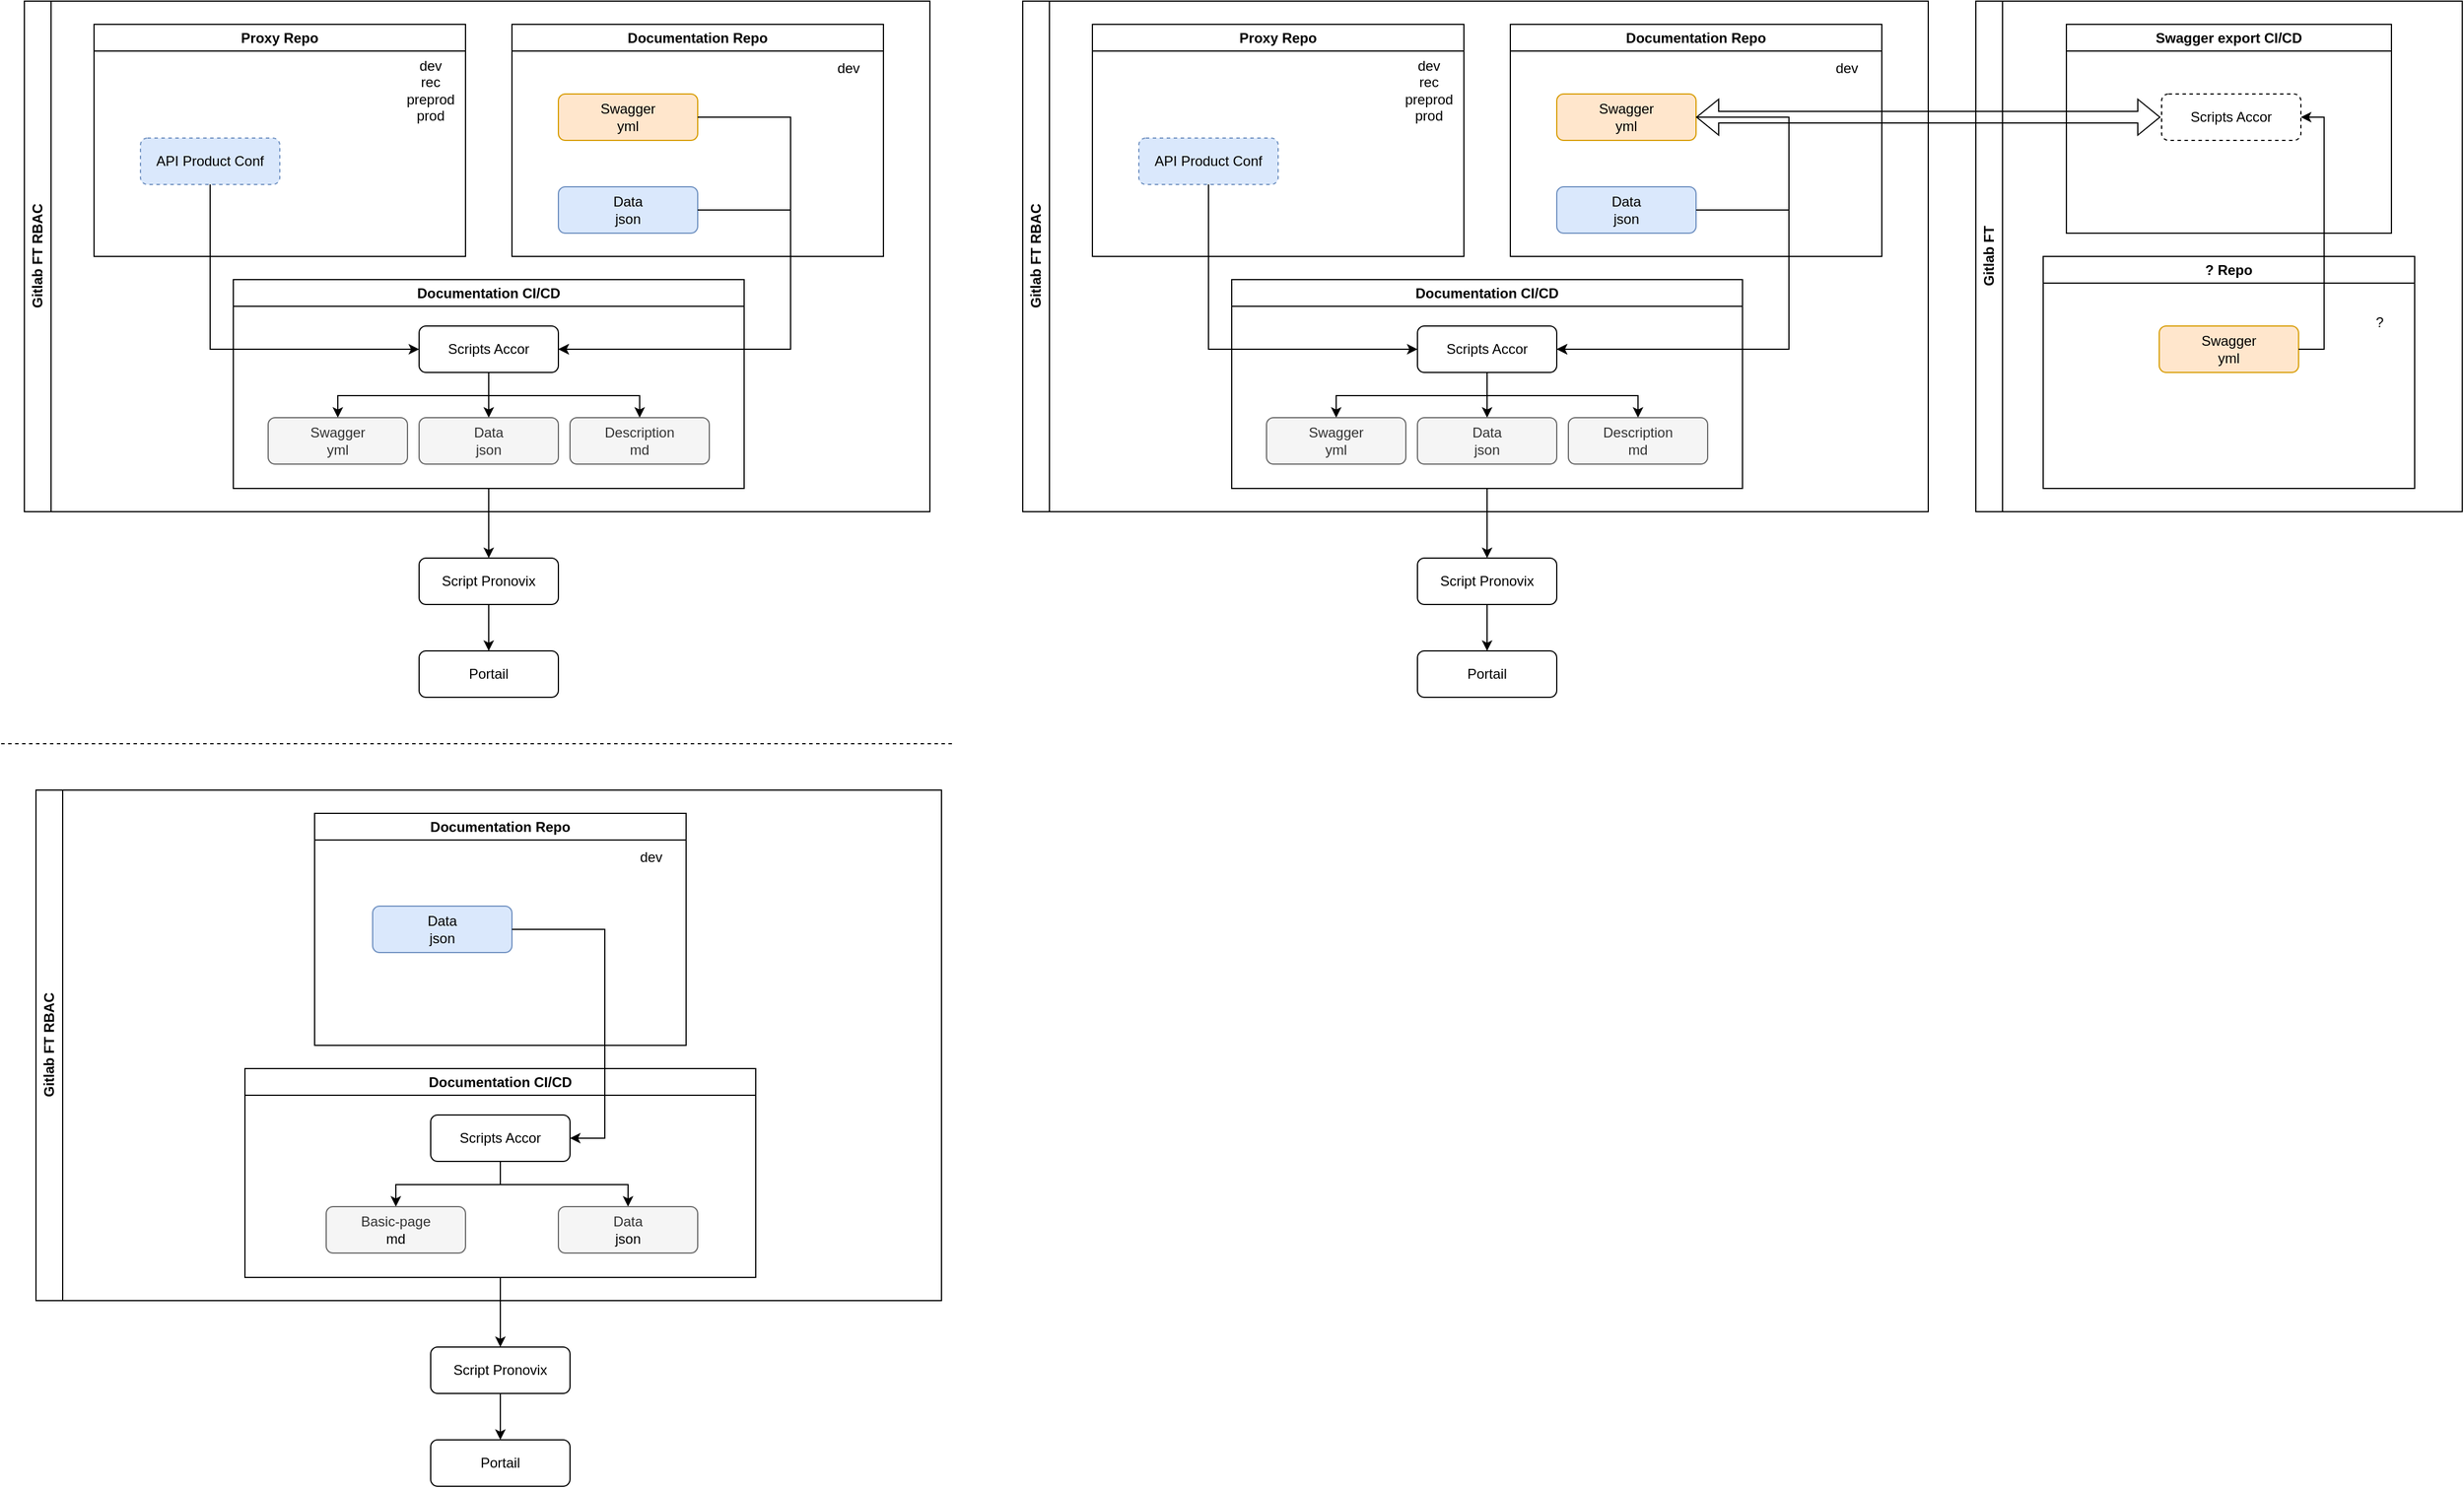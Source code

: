 <mxfile version="24.1.0" type="github" pages="2">
  <diagram name="Page-1" id="0exRevUtf9hKfMtaUozL">
    <mxGraphModel dx="1706" dy="1163" grid="1" gridSize="10" guides="1" tooltips="1" connect="1" arrows="1" fold="1" page="1" pageScale="1" pageWidth="827" pageHeight="1169" math="0" shadow="0">
      <root>
        <mxCell id="0" />
        <mxCell id="1" parent="0" />
        <mxCell id="X0Kc0TS3VBcuDOba_ehQ-1" value="Gitlab FT RBAC" style="swimlane;horizontal=0;whiteSpace=wrap;html=1;" parent="1" vertex="1">
          <mxGeometry x="20" y="40" width="780" height="440" as="geometry" />
        </mxCell>
        <mxCell id="X0Kc0TS3VBcuDOba_ehQ-5" value="Proxy Repo" style="swimlane;whiteSpace=wrap;html=1;" parent="X0Kc0TS3VBcuDOba_ehQ-1" vertex="1">
          <mxGeometry x="60" y="20" width="320" height="200" as="geometry" />
        </mxCell>
        <mxCell id="X0Kc0TS3VBcuDOba_ehQ-7" value="API Product Conf" style="rounded=1;whiteSpace=wrap;html=1;fillColor=#dae8fc;strokeColor=#6c8ebf;dashed=1;" parent="X0Kc0TS3VBcuDOba_ehQ-5" vertex="1">
          <mxGeometry x="40" y="98" width="120" height="40" as="geometry" />
        </mxCell>
        <mxCell id="X0Kc0TS3VBcuDOba_ehQ-25" value="dev&lt;br&gt;rec&lt;br&gt;preprod&lt;br&gt;prod" style="text;html=1;strokeColor=none;fillColor=none;align=center;verticalAlign=middle;whiteSpace=wrap;rounded=0;" parent="X0Kc0TS3VBcuDOba_ehQ-5" vertex="1">
          <mxGeometry x="260" y="23" width="60" height="68" as="geometry" />
        </mxCell>
        <mxCell id="X0Kc0TS3VBcuDOba_ehQ-6" value="Documentation Repo" style="swimlane;whiteSpace=wrap;html=1;" parent="X0Kc0TS3VBcuDOba_ehQ-1" vertex="1">
          <mxGeometry x="420" y="20" width="320" height="200" as="geometry" />
        </mxCell>
        <mxCell id="X0Kc0TS3VBcuDOba_ehQ-8" value="Swagger&lt;br&gt;yml" style="rounded=1;whiteSpace=wrap;html=1;fillColor=#ffe6cc;strokeColor=#d79b00;" parent="X0Kc0TS3VBcuDOba_ehQ-6" vertex="1">
          <mxGeometry x="40" y="60" width="120" height="40" as="geometry" />
        </mxCell>
        <mxCell id="X0Kc0TS3VBcuDOba_ehQ-9" value="Data&lt;br&gt;json" style="rounded=1;whiteSpace=wrap;html=1;fillColor=#dae8fc;strokeColor=#6c8ebf;" parent="X0Kc0TS3VBcuDOba_ehQ-6" vertex="1">
          <mxGeometry x="40" y="140" width="120" height="40" as="geometry" />
        </mxCell>
        <mxCell id="X0Kc0TS3VBcuDOba_ehQ-24" value="dev" style="text;html=1;strokeColor=none;fillColor=none;align=center;verticalAlign=middle;whiteSpace=wrap;rounded=0;" parent="X0Kc0TS3VBcuDOba_ehQ-6" vertex="1">
          <mxGeometry x="260" y="23" width="60" height="30" as="geometry" />
        </mxCell>
        <mxCell id="X0Kc0TS3VBcuDOba_ehQ-10" value="Documentation CI/CD" style="swimlane;whiteSpace=wrap;html=1;" parent="X0Kc0TS3VBcuDOba_ehQ-1" vertex="1">
          <mxGeometry x="180" y="240" width="440" height="180" as="geometry" />
        </mxCell>
        <mxCell id="X0Kc0TS3VBcuDOba_ehQ-20" style="edgeStyle=orthogonalEdgeStyle;rounded=0;orthogonalLoop=1;jettySize=auto;html=1;" parent="X0Kc0TS3VBcuDOba_ehQ-10" source="X0Kc0TS3VBcuDOba_ehQ-11" target="X0Kc0TS3VBcuDOba_ehQ-18" edge="1">
          <mxGeometry relative="1" as="geometry">
            <Array as="points">
              <mxPoint x="220" y="100" />
              <mxPoint x="90" y="100" />
            </Array>
          </mxGeometry>
        </mxCell>
        <mxCell id="X0Kc0TS3VBcuDOba_ehQ-21" style="edgeStyle=orthogonalEdgeStyle;rounded=0;orthogonalLoop=1;jettySize=auto;html=1;" parent="X0Kc0TS3VBcuDOba_ehQ-10" source="X0Kc0TS3VBcuDOba_ehQ-11" target="X0Kc0TS3VBcuDOba_ehQ-17" edge="1">
          <mxGeometry relative="1" as="geometry">
            <Array as="points">
              <mxPoint x="220" y="100" />
              <mxPoint x="350" y="100" />
            </Array>
          </mxGeometry>
        </mxCell>
        <mxCell id="X0Kc0TS3VBcuDOba_ehQ-22" style="edgeStyle=orthogonalEdgeStyle;rounded=0;orthogonalLoop=1;jettySize=auto;html=1;" parent="X0Kc0TS3VBcuDOba_ehQ-10" source="X0Kc0TS3VBcuDOba_ehQ-11" target="X0Kc0TS3VBcuDOba_ehQ-16" edge="1">
          <mxGeometry relative="1" as="geometry" />
        </mxCell>
        <mxCell id="X0Kc0TS3VBcuDOba_ehQ-11" value="Scripts Accor" style="rounded=1;whiteSpace=wrap;html=1;" parent="X0Kc0TS3VBcuDOba_ehQ-10" vertex="1">
          <mxGeometry x="160" y="40" width="120" height="40" as="geometry" />
        </mxCell>
        <mxCell id="X0Kc0TS3VBcuDOba_ehQ-16" value="Data&lt;br&gt;json" style="rounded=1;whiteSpace=wrap;html=1;fillColor=#f5f5f5;strokeColor=#666666;fontColor=#333333;" parent="X0Kc0TS3VBcuDOba_ehQ-10" vertex="1">
          <mxGeometry x="160" y="119" width="120" height="40" as="geometry" />
        </mxCell>
        <mxCell id="X0Kc0TS3VBcuDOba_ehQ-17" value="Description&lt;br&gt;md" style="rounded=1;whiteSpace=wrap;html=1;fillColor=#f5f5f5;strokeColor=#666666;fontColor=#333333;" parent="X0Kc0TS3VBcuDOba_ehQ-10" vertex="1">
          <mxGeometry x="290" y="119" width="120" height="40" as="geometry" />
        </mxCell>
        <mxCell id="X0Kc0TS3VBcuDOba_ehQ-18" value="Swagger&lt;br&gt;yml" style="rounded=1;whiteSpace=wrap;html=1;fillColor=#f5f5f5;strokeColor=#666666;fontColor=#333333;" parent="X0Kc0TS3VBcuDOba_ehQ-10" vertex="1">
          <mxGeometry x="30" y="119" width="120" height="40" as="geometry" />
        </mxCell>
        <mxCell id="X0Kc0TS3VBcuDOba_ehQ-13" style="edgeStyle=orthogonalEdgeStyle;rounded=0;orthogonalLoop=1;jettySize=auto;html=1;exitX=0.5;exitY=1;exitDx=0;exitDy=0;" parent="X0Kc0TS3VBcuDOba_ehQ-1" source="X0Kc0TS3VBcuDOba_ehQ-7" target="X0Kc0TS3VBcuDOba_ehQ-11" edge="1">
          <mxGeometry relative="1" as="geometry">
            <Array as="points">
              <mxPoint x="160" y="300" />
            </Array>
          </mxGeometry>
        </mxCell>
        <mxCell id="X0Kc0TS3VBcuDOba_ehQ-14" style="edgeStyle=orthogonalEdgeStyle;rounded=0;orthogonalLoop=1;jettySize=auto;html=1;exitX=1;exitY=0.5;exitDx=0;exitDy=0;" parent="X0Kc0TS3VBcuDOba_ehQ-1" source="X0Kc0TS3VBcuDOba_ehQ-8" target="X0Kc0TS3VBcuDOba_ehQ-11" edge="1">
          <mxGeometry relative="1" as="geometry">
            <Array as="points">
              <mxPoint x="660" y="100" />
              <mxPoint x="660" y="300" />
            </Array>
          </mxGeometry>
        </mxCell>
        <mxCell id="X0Kc0TS3VBcuDOba_ehQ-15" style="edgeStyle=orthogonalEdgeStyle;rounded=0;orthogonalLoop=1;jettySize=auto;html=1;exitX=1;exitY=0.5;exitDx=0;exitDy=0;" parent="X0Kc0TS3VBcuDOba_ehQ-1" source="X0Kc0TS3VBcuDOba_ehQ-9" target="X0Kc0TS3VBcuDOba_ehQ-11" edge="1">
          <mxGeometry relative="1" as="geometry">
            <Array as="points">
              <mxPoint x="660" y="180" />
              <mxPoint x="660" y="300" />
            </Array>
          </mxGeometry>
        </mxCell>
        <mxCell id="JIjem3yNbmD-Jy0B2SSs-1" value="Script Pronovix" style="rounded=1;whiteSpace=wrap;html=1;" parent="1" vertex="1">
          <mxGeometry x="360" y="520" width="120" height="40" as="geometry" />
        </mxCell>
        <mxCell id="JIjem3yNbmD-Jy0B2SSs-2" value="Portail" style="rounded=1;whiteSpace=wrap;html=1;" parent="1" vertex="1">
          <mxGeometry x="360" y="600" width="120" height="40" as="geometry" />
        </mxCell>
        <mxCell id="JIjem3yNbmD-Jy0B2SSs-3" style="edgeStyle=orthogonalEdgeStyle;rounded=0;orthogonalLoop=1;jettySize=auto;html=1;" parent="1" source="JIjem3yNbmD-Jy0B2SSs-1" target="JIjem3yNbmD-Jy0B2SSs-2" edge="1">
          <mxGeometry relative="1" as="geometry" />
        </mxCell>
        <mxCell id="X0Kc0TS3VBcuDOba_ehQ-23" style="edgeStyle=orthogonalEdgeStyle;rounded=0;orthogonalLoop=1;jettySize=auto;html=1;" parent="1" source="X0Kc0TS3VBcuDOba_ehQ-10" target="JIjem3yNbmD-Jy0B2SSs-1" edge="1">
          <mxGeometry relative="1" as="geometry" />
        </mxCell>
        <mxCell id="UxoSUIpQfqOZFyxolyJK-1" value="Gitlab FT RBAC" style="swimlane;horizontal=0;whiteSpace=wrap;html=1;" parent="1" vertex="1">
          <mxGeometry x="30" y="720" width="780" height="440" as="geometry" />
        </mxCell>
        <mxCell id="UxoSUIpQfqOZFyxolyJK-5" value="Documentation Repo" style="swimlane;whiteSpace=wrap;html=1;" parent="UxoSUIpQfqOZFyxolyJK-1" vertex="1">
          <mxGeometry x="240" y="20" width="320" height="200" as="geometry" />
        </mxCell>
        <mxCell id="UxoSUIpQfqOZFyxolyJK-7" value="Data&lt;br&gt;json" style="rounded=1;whiteSpace=wrap;html=1;fillColor=#dae8fc;strokeColor=#6c8ebf;" parent="UxoSUIpQfqOZFyxolyJK-5" vertex="1">
          <mxGeometry x="50" y="80" width="120" height="40" as="geometry" />
        </mxCell>
        <mxCell id="UxoSUIpQfqOZFyxolyJK-8" value="dev" style="text;html=1;strokeColor=none;fillColor=none;align=center;verticalAlign=middle;whiteSpace=wrap;rounded=0;" parent="UxoSUIpQfqOZFyxolyJK-5" vertex="1">
          <mxGeometry x="260" y="23" width="60" height="30" as="geometry" />
        </mxCell>
        <mxCell id="UxoSUIpQfqOZFyxolyJK-9" value="Documentation CI/CD" style="swimlane;whiteSpace=wrap;html=1;" parent="UxoSUIpQfqOZFyxolyJK-1" vertex="1">
          <mxGeometry x="180" y="240" width="440" height="180" as="geometry" />
        </mxCell>
        <mxCell id="UxoSUIpQfqOZFyxolyJK-10" style="edgeStyle=orthogonalEdgeStyle;rounded=0;orthogonalLoop=1;jettySize=auto;html=1;entryX=0.5;entryY=0;entryDx=0;entryDy=0;" parent="UxoSUIpQfqOZFyxolyJK-9" source="UxoSUIpQfqOZFyxolyJK-13" target="UxoSUIpQfqOZFyxolyJK-16" edge="1">
          <mxGeometry relative="1" as="geometry">
            <Array as="points">
              <mxPoint x="220" y="100" />
              <mxPoint x="130" y="100" />
            </Array>
          </mxGeometry>
        </mxCell>
        <mxCell id="UxoSUIpQfqOZFyxolyJK-11" style="edgeStyle=orthogonalEdgeStyle;rounded=0;orthogonalLoop=1;jettySize=auto;html=1;" parent="UxoSUIpQfqOZFyxolyJK-9" source="UxoSUIpQfqOZFyxolyJK-13" target="UxoSUIpQfqOZFyxolyJK-15" edge="1">
          <mxGeometry relative="1" as="geometry">
            <Array as="points">
              <mxPoint x="220" y="100" />
              <mxPoint x="330" y="100" />
            </Array>
          </mxGeometry>
        </mxCell>
        <mxCell id="UxoSUIpQfqOZFyxolyJK-13" value="Scripts Accor" style="rounded=1;whiteSpace=wrap;html=1;" parent="UxoSUIpQfqOZFyxolyJK-9" vertex="1">
          <mxGeometry x="160" y="40" width="120" height="40" as="geometry" />
        </mxCell>
        <mxCell id="UxoSUIpQfqOZFyxolyJK-15" value="Data&lt;br style=&quot;border-color: var(--border-color); color: rgb(0, 0, 0);&quot;&gt;&lt;span style=&quot;color: rgb(0, 0, 0);&quot;&gt;json&lt;/span&gt;" style="rounded=1;whiteSpace=wrap;html=1;fillColor=#f5f5f5;strokeColor=#666666;fontColor=#333333;" parent="UxoSUIpQfqOZFyxolyJK-9" vertex="1">
          <mxGeometry x="270" y="119" width="120" height="40" as="geometry" />
        </mxCell>
        <mxCell id="UxoSUIpQfqOZFyxolyJK-16" value="Basic-page&lt;br style=&quot;border-color: var(--border-color); color: rgb(0, 0, 0);&quot;&gt;&lt;span style=&quot;color: rgb(0, 0, 0);&quot;&gt;md&lt;/span&gt;" style="rounded=1;whiteSpace=wrap;html=1;fillColor=#f5f5f5;strokeColor=#666666;fontColor=#333333;" parent="UxoSUIpQfqOZFyxolyJK-9" vertex="1">
          <mxGeometry x="70" y="119" width="120" height="40" as="geometry" />
        </mxCell>
        <mxCell id="UxoSUIpQfqOZFyxolyJK-19" style="edgeStyle=orthogonalEdgeStyle;rounded=0;orthogonalLoop=1;jettySize=auto;html=1;exitX=1;exitY=0.5;exitDx=0;exitDy=0;" parent="UxoSUIpQfqOZFyxolyJK-1" source="UxoSUIpQfqOZFyxolyJK-7" target="UxoSUIpQfqOZFyxolyJK-13" edge="1">
          <mxGeometry relative="1" as="geometry">
            <Array as="points">
              <mxPoint x="490" y="120" />
              <mxPoint x="490" y="300" />
            </Array>
          </mxGeometry>
        </mxCell>
        <mxCell id="UxoSUIpQfqOZFyxolyJK-20" value="Script Pronovix" style="rounded=1;whiteSpace=wrap;html=1;" parent="1" vertex="1">
          <mxGeometry x="370" y="1200" width="120" height="40" as="geometry" />
        </mxCell>
        <mxCell id="UxoSUIpQfqOZFyxolyJK-21" value="Portail" style="rounded=1;whiteSpace=wrap;html=1;" parent="1" vertex="1">
          <mxGeometry x="370" y="1280" width="120" height="40" as="geometry" />
        </mxCell>
        <mxCell id="UxoSUIpQfqOZFyxolyJK-22" style="edgeStyle=orthogonalEdgeStyle;rounded=0;orthogonalLoop=1;jettySize=auto;html=1;" parent="1" source="UxoSUIpQfqOZFyxolyJK-20" target="UxoSUIpQfqOZFyxolyJK-21" edge="1">
          <mxGeometry relative="1" as="geometry" />
        </mxCell>
        <mxCell id="UxoSUIpQfqOZFyxolyJK-23" style="edgeStyle=orthogonalEdgeStyle;rounded=0;orthogonalLoop=1;jettySize=auto;html=1;" parent="1" source="UxoSUIpQfqOZFyxolyJK-9" target="UxoSUIpQfqOZFyxolyJK-20" edge="1">
          <mxGeometry relative="1" as="geometry" />
        </mxCell>
        <mxCell id="UxoSUIpQfqOZFyxolyJK-24" value="" style="endArrow=none;dashed=1;html=1;rounded=0;" parent="1" edge="1">
          <mxGeometry width="50" height="50" relative="1" as="geometry">
            <mxPoint y="680" as="sourcePoint" />
            <mxPoint x="820" y="680" as="targetPoint" />
            <Array as="points" />
          </mxGeometry>
        </mxCell>
        <mxCell id="EpFYB4pO3cwo-4Nw4dSR-1" value="Gitlab FT RBAC" style="swimlane;horizontal=0;whiteSpace=wrap;html=1;" parent="1" vertex="1">
          <mxGeometry x="880" y="40" width="780" height="440" as="geometry" />
        </mxCell>
        <mxCell id="EpFYB4pO3cwo-4Nw4dSR-2" value="Proxy Repo" style="swimlane;whiteSpace=wrap;html=1;" parent="EpFYB4pO3cwo-4Nw4dSR-1" vertex="1">
          <mxGeometry x="60" y="20" width="320" height="200" as="geometry" />
        </mxCell>
        <mxCell id="EpFYB4pO3cwo-4Nw4dSR-3" value="API Product Conf" style="rounded=1;whiteSpace=wrap;html=1;fillColor=#dae8fc;strokeColor=#6c8ebf;dashed=1;" parent="EpFYB4pO3cwo-4Nw4dSR-2" vertex="1">
          <mxGeometry x="40" y="98" width="120" height="40" as="geometry" />
        </mxCell>
        <mxCell id="EpFYB4pO3cwo-4Nw4dSR-4" value="dev&lt;br&gt;rec&lt;br&gt;preprod&lt;br&gt;prod" style="text;html=1;strokeColor=none;fillColor=none;align=center;verticalAlign=middle;whiteSpace=wrap;rounded=0;" parent="EpFYB4pO3cwo-4Nw4dSR-2" vertex="1">
          <mxGeometry x="260" y="23" width="60" height="68" as="geometry" />
        </mxCell>
        <mxCell id="EpFYB4pO3cwo-4Nw4dSR-5" value="Documentation Repo" style="swimlane;whiteSpace=wrap;html=1;" parent="EpFYB4pO3cwo-4Nw4dSR-1" vertex="1">
          <mxGeometry x="420" y="20" width="320" height="200" as="geometry" />
        </mxCell>
        <mxCell id="EpFYB4pO3cwo-4Nw4dSR-6" value="Swagger&lt;br&gt;yml" style="rounded=1;whiteSpace=wrap;html=1;fillColor=#ffe6cc;strokeColor=#d79b00;" parent="EpFYB4pO3cwo-4Nw4dSR-5" vertex="1">
          <mxGeometry x="40" y="60" width="120" height="40" as="geometry" />
        </mxCell>
        <mxCell id="EpFYB4pO3cwo-4Nw4dSR-7" value="Data&lt;br&gt;json" style="rounded=1;whiteSpace=wrap;html=1;fillColor=#dae8fc;strokeColor=#6c8ebf;" parent="EpFYB4pO3cwo-4Nw4dSR-5" vertex="1">
          <mxGeometry x="40" y="140" width="120" height="40" as="geometry" />
        </mxCell>
        <mxCell id="EpFYB4pO3cwo-4Nw4dSR-8" value="dev" style="text;html=1;strokeColor=none;fillColor=none;align=center;verticalAlign=middle;whiteSpace=wrap;rounded=0;" parent="EpFYB4pO3cwo-4Nw4dSR-5" vertex="1">
          <mxGeometry x="260" y="23" width="60" height="30" as="geometry" />
        </mxCell>
        <mxCell id="EpFYB4pO3cwo-4Nw4dSR-9" value="Documentation CI/CD" style="swimlane;whiteSpace=wrap;html=1;" parent="EpFYB4pO3cwo-4Nw4dSR-1" vertex="1">
          <mxGeometry x="180" y="240" width="440" height="180" as="geometry" />
        </mxCell>
        <mxCell id="EpFYB4pO3cwo-4Nw4dSR-10" style="edgeStyle=orthogonalEdgeStyle;rounded=0;orthogonalLoop=1;jettySize=auto;html=1;" parent="EpFYB4pO3cwo-4Nw4dSR-9" source="EpFYB4pO3cwo-4Nw4dSR-13" target="EpFYB4pO3cwo-4Nw4dSR-16" edge="1">
          <mxGeometry relative="1" as="geometry">
            <Array as="points">
              <mxPoint x="220" y="100" />
              <mxPoint x="90" y="100" />
            </Array>
          </mxGeometry>
        </mxCell>
        <mxCell id="EpFYB4pO3cwo-4Nw4dSR-11" style="edgeStyle=orthogonalEdgeStyle;rounded=0;orthogonalLoop=1;jettySize=auto;html=1;" parent="EpFYB4pO3cwo-4Nw4dSR-9" source="EpFYB4pO3cwo-4Nw4dSR-13" target="EpFYB4pO3cwo-4Nw4dSR-15" edge="1">
          <mxGeometry relative="1" as="geometry">
            <Array as="points">
              <mxPoint x="220" y="100" />
              <mxPoint x="350" y="100" />
            </Array>
          </mxGeometry>
        </mxCell>
        <mxCell id="EpFYB4pO3cwo-4Nw4dSR-12" style="edgeStyle=orthogonalEdgeStyle;rounded=0;orthogonalLoop=1;jettySize=auto;html=1;" parent="EpFYB4pO3cwo-4Nw4dSR-9" source="EpFYB4pO3cwo-4Nw4dSR-13" target="EpFYB4pO3cwo-4Nw4dSR-14" edge="1">
          <mxGeometry relative="1" as="geometry" />
        </mxCell>
        <mxCell id="EpFYB4pO3cwo-4Nw4dSR-13" value="Scripts Accor" style="rounded=1;whiteSpace=wrap;html=1;" parent="EpFYB4pO3cwo-4Nw4dSR-9" vertex="1">
          <mxGeometry x="160" y="40" width="120" height="40" as="geometry" />
        </mxCell>
        <mxCell id="EpFYB4pO3cwo-4Nw4dSR-14" value="Data&lt;br&gt;json" style="rounded=1;whiteSpace=wrap;html=1;fillColor=#f5f5f5;strokeColor=#666666;fontColor=#333333;" parent="EpFYB4pO3cwo-4Nw4dSR-9" vertex="1">
          <mxGeometry x="160" y="119" width="120" height="40" as="geometry" />
        </mxCell>
        <mxCell id="EpFYB4pO3cwo-4Nw4dSR-15" value="Description&lt;br&gt;md" style="rounded=1;whiteSpace=wrap;html=1;fillColor=#f5f5f5;strokeColor=#666666;fontColor=#333333;" parent="EpFYB4pO3cwo-4Nw4dSR-9" vertex="1">
          <mxGeometry x="290" y="119" width="120" height="40" as="geometry" />
        </mxCell>
        <mxCell id="EpFYB4pO3cwo-4Nw4dSR-16" value="Swagger&lt;br&gt;yml" style="rounded=1;whiteSpace=wrap;html=1;fillColor=#f5f5f5;strokeColor=#666666;fontColor=#333333;" parent="EpFYB4pO3cwo-4Nw4dSR-9" vertex="1">
          <mxGeometry x="30" y="119" width="120" height="40" as="geometry" />
        </mxCell>
        <mxCell id="EpFYB4pO3cwo-4Nw4dSR-17" style="edgeStyle=orthogonalEdgeStyle;rounded=0;orthogonalLoop=1;jettySize=auto;html=1;exitX=0.5;exitY=1;exitDx=0;exitDy=0;" parent="EpFYB4pO3cwo-4Nw4dSR-1" source="EpFYB4pO3cwo-4Nw4dSR-3" target="EpFYB4pO3cwo-4Nw4dSR-13" edge="1">
          <mxGeometry relative="1" as="geometry">
            <Array as="points">
              <mxPoint x="160" y="300" />
            </Array>
          </mxGeometry>
        </mxCell>
        <mxCell id="EpFYB4pO3cwo-4Nw4dSR-18" style="edgeStyle=orthogonalEdgeStyle;rounded=0;orthogonalLoop=1;jettySize=auto;html=1;exitX=1;exitY=0.5;exitDx=0;exitDy=0;" parent="EpFYB4pO3cwo-4Nw4dSR-1" source="EpFYB4pO3cwo-4Nw4dSR-6" target="EpFYB4pO3cwo-4Nw4dSR-13" edge="1">
          <mxGeometry relative="1" as="geometry">
            <Array as="points">
              <mxPoint x="660" y="100" />
              <mxPoint x="660" y="300" />
            </Array>
          </mxGeometry>
        </mxCell>
        <mxCell id="EpFYB4pO3cwo-4Nw4dSR-19" style="edgeStyle=orthogonalEdgeStyle;rounded=0;orthogonalLoop=1;jettySize=auto;html=1;exitX=1;exitY=0.5;exitDx=0;exitDy=0;" parent="EpFYB4pO3cwo-4Nw4dSR-1" source="EpFYB4pO3cwo-4Nw4dSR-7" target="EpFYB4pO3cwo-4Nw4dSR-13" edge="1">
          <mxGeometry relative="1" as="geometry">
            <Array as="points">
              <mxPoint x="660" y="180" />
              <mxPoint x="660" y="300" />
            </Array>
          </mxGeometry>
        </mxCell>
        <mxCell id="EpFYB4pO3cwo-4Nw4dSR-20" value="Script Pronovix" style="rounded=1;whiteSpace=wrap;html=1;" parent="1" vertex="1">
          <mxGeometry x="1220" y="520" width="120" height="40" as="geometry" />
        </mxCell>
        <mxCell id="EpFYB4pO3cwo-4Nw4dSR-21" value="Portail" style="rounded=1;whiteSpace=wrap;html=1;" parent="1" vertex="1">
          <mxGeometry x="1220" y="600" width="120" height="40" as="geometry" />
        </mxCell>
        <mxCell id="EpFYB4pO3cwo-4Nw4dSR-22" style="edgeStyle=orthogonalEdgeStyle;rounded=0;orthogonalLoop=1;jettySize=auto;html=1;" parent="1" source="EpFYB4pO3cwo-4Nw4dSR-20" target="EpFYB4pO3cwo-4Nw4dSR-21" edge="1">
          <mxGeometry relative="1" as="geometry" />
        </mxCell>
        <mxCell id="EpFYB4pO3cwo-4Nw4dSR-23" style="edgeStyle=orthogonalEdgeStyle;rounded=0;orthogonalLoop=1;jettySize=auto;html=1;" parent="1" source="EpFYB4pO3cwo-4Nw4dSR-9" target="EpFYB4pO3cwo-4Nw4dSR-20" edge="1">
          <mxGeometry relative="1" as="geometry" />
        </mxCell>
        <mxCell id="EpFYB4pO3cwo-4Nw4dSR-24" value="Gitlab FT" style="swimlane;horizontal=0;whiteSpace=wrap;html=1;" parent="1" vertex="1">
          <mxGeometry x="1701" y="40" width="419" height="440" as="geometry" />
        </mxCell>
        <mxCell id="EpFYB4pO3cwo-4Nw4dSR-25" value="? Repo" style="swimlane;whiteSpace=wrap;html=1;startSize=23;" parent="EpFYB4pO3cwo-4Nw4dSR-24" vertex="1">
          <mxGeometry x="58" y="220" width="320" height="200" as="geometry" />
        </mxCell>
        <mxCell id="EpFYB4pO3cwo-4Nw4dSR-27" value="?" style="text;html=1;strokeColor=none;fillColor=none;align=center;verticalAlign=middle;whiteSpace=wrap;rounded=0;" parent="EpFYB4pO3cwo-4Nw4dSR-25" vertex="1">
          <mxGeometry x="260" y="23" width="60" height="68" as="geometry" />
        </mxCell>
        <mxCell id="EpFYB4pO3cwo-4Nw4dSR-43" value="Swagger&lt;br&gt;yml" style="rounded=1;whiteSpace=wrap;html=1;fillColor=#ffe6cc;strokeColor=#d79b00;" parent="EpFYB4pO3cwo-4Nw4dSR-25" vertex="1">
          <mxGeometry x="100" y="60" width="120" height="40" as="geometry" />
        </mxCell>
        <mxCell id="EpFYB4pO3cwo-4Nw4dSR-32" value="Swagger export CI/CD" style="swimlane;whiteSpace=wrap;html=1;" parent="EpFYB4pO3cwo-4Nw4dSR-24" vertex="1">
          <mxGeometry x="78" y="20" width="280" height="180" as="geometry" />
        </mxCell>
        <mxCell id="EpFYB4pO3cwo-4Nw4dSR-36" value="Scripts Accor" style="rounded=1;whiteSpace=wrap;html=1;shadow=0;dashed=1" parent="EpFYB4pO3cwo-4Nw4dSR-32" vertex="1">
          <mxGeometry x="82" y="60" width="120" height="40" as="geometry" />
        </mxCell>
        <mxCell id="EpFYB4pO3cwo-4Nw4dSR-53" style="edgeStyle=orthogonalEdgeStyle;rounded=0;orthogonalLoop=1;jettySize=auto;html=1;entryX=1;entryY=0.5;entryDx=0;entryDy=0;" parent="EpFYB4pO3cwo-4Nw4dSR-24" source="EpFYB4pO3cwo-4Nw4dSR-43" target="EpFYB4pO3cwo-4Nw4dSR-36" edge="1">
          <mxGeometry relative="1" as="geometry">
            <Array as="points">
              <mxPoint x="300" y="300" />
              <mxPoint x="300" y="100" />
            </Array>
          </mxGeometry>
        </mxCell>
        <mxCell id="EpFYB4pO3cwo-4Nw4dSR-48" value="" style="shape=flexArrow;endArrow=classic;startArrow=classic;html=1;rounded=0;" parent="1" edge="1">
          <mxGeometry width="100" height="100" relative="1" as="geometry">
            <mxPoint x="1460" y="140" as="sourcePoint" />
            <mxPoint x="1860" y="140" as="targetPoint" />
          </mxGeometry>
        </mxCell>
      </root>
    </mxGraphModel>
  </diagram>
  <diagram id="OluWOXFmv7ULJ_fDD8BI" name="Page-2">
    <mxGraphModel dx="2388" dy="1628" grid="1" gridSize="10" guides="1" tooltips="1" connect="1" arrows="1" fold="1" page="0" pageScale="1" pageWidth="1654" pageHeight="1169" math="0" shadow="0">
      <root>
        <mxCell id="0" />
        <mxCell id="1" parent="0" />
        <mxCell id="_OoRWkvn27XnbYzoH4Ve-80" value="" style="group" vertex="1" connectable="0" parent="1">
          <mxGeometry x="760" y="760" width="680" height="620" as="geometry" />
        </mxCell>
        <mxCell id="_OoRWkvn27XnbYzoH4Ve-84" value="" style="rounded=0;whiteSpace=wrap;html=1;fillColor=#00CC00;" vertex="1" parent="_OoRWkvn27XnbYzoH4Ve-80">
          <mxGeometry y="320" width="680" height="240" as="geometry" />
        </mxCell>
        <mxCell id="_OoRWkvn27XnbYzoH4Ve-83" value="" style="rounded=0;whiteSpace=wrap;html=1;fillColor=#FFD966;" vertex="1" parent="_OoRWkvn27XnbYzoH4Ve-80">
          <mxGeometry y="100" width="680" height="220" as="geometry" />
        </mxCell>
        <mxCell id="_OoRWkvn27XnbYzoH4Ve-81" value="" style="rounded=0;whiteSpace=wrap;html=1;dashed=1;strokeWidth=2;fillColor=none;" vertex="1" parent="_OoRWkvn27XnbYzoH4Ve-80">
          <mxGeometry width="680" height="620" as="geometry" />
        </mxCell>
        <mxCell id="_OoRWkvn27XnbYzoH4Ve-82" value="" style="endArrow=none;dashed=1;html=1;rounded=0;entryX=0.5;entryY=0;entryDx=0;entryDy=0;strokeWidth=2;" edge="1" parent="_OoRWkvn27XnbYzoH4Ve-80" target="_OoRWkvn27XnbYzoH4Ve-81">
          <mxGeometry width="50" height="50" relative="1" as="geometry">
            <mxPoint x="340" y="620" as="sourcePoint" />
            <mxPoint x="390" y="570" as="targetPoint" />
          </mxGeometry>
        </mxCell>
        <mxCell id="_OoRWkvn27XnbYzoH4Ve-30" value="Pronovix" style="swimlane;horizontal=0;whiteSpace=wrap;html=1;fillColor=#00CC00;" vertex="1" parent="1">
          <mxGeometry x="20" y="500" width="660" height="160" as="geometry" />
        </mxCell>
        <mxCell id="_OoRWkvn27XnbYzoH4Ve-1" value="Gitlab FT RBAC" style="swimlane;horizontal=0;whiteSpace=wrap;html=1;fillColor=#FFD966;" vertex="1" parent="1">
          <mxGeometry x="20" y="40" width="660" height="440" as="geometry" />
        </mxCell>
        <mxCell id="_OoRWkvn27XnbYzoH4Ve-2" value="Proxy Repo" style="swimlane;whiteSpace=wrap;html=1;" vertex="1" parent="_OoRWkvn27XnbYzoH4Ve-1">
          <mxGeometry x="60" y="20" width="320" height="200" as="geometry" />
        </mxCell>
        <mxCell id="_OoRWkvn27XnbYzoH4Ve-3" value="API Documentation Conf" style="rounded=1;whiteSpace=wrap;html=1;fillColor=#dae8fc;strokeColor=#6c8ebf;" vertex="1" parent="_OoRWkvn27XnbYzoH4Ve-2">
          <mxGeometry x="40" y="120" width="160" height="40" as="geometry" />
        </mxCell>
        <mxCell id="_OoRWkvn27XnbYzoH4Ve-4" value="dev&lt;br&gt;rec&lt;br&gt;preprod&lt;br&gt;prod" style="text;html=1;strokeColor=none;fillColor=none;align=center;verticalAlign=middle;whiteSpace=wrap;rounded=0;" vertex="1" parent="_OoRWkvn27XnbYzoH4Ve-2">
          <mxGeometry x="260" y="23" width="60" height="68" as="geometry" />
        </mxCell>
        <mxCell id="_OoRWkvn27XnbYzoH4Ve-24" value="API Product Conf" style="rounded=1;whiteSpace=wrap;html=1;fillColor=#dae8fc;strokeColor=#6c8ebf;" vertex="1" parent="_OoRWkvn27XnbYzoH4Ve-2">
          <mxGeometry x="40" y="60" width="160" height="40" as="geometry" />
        </mxCell>
        <mxCell id="_OoRWkvn27XnbYzoH4Ve-26" style="edgeStyle=orthogonalEdgeStyle;rounded=0;orthogonalLoop=1;jettySize=auto;html=1;entryX=1;entryY=0.5;entryDx=0;entryDy=0;" edge="1" parent="_OoRWkvn27XnbYzoH4Ve-1" source="_OoRWkvn27XnbYzoH4Ve-13" target="_OoRWkvn27XnbYzoH4Ve-24">
          <mxGeometry relative="1" as="geometry" />
        </mxCell>
        <mxCell id="_OoRWkvn27XnbYzoH4Ve-27" style="edgeStyle=orthogonalEdgeStyle;rounded=0;orthogonalLoop=1;jettySize=auto;html=1;entryX=1;entryY=0.5;entryDx=0;entryDy=0;" edge="1" parent="_OoRWkvn27XnbYzoH4Ve-1" source="_OoRWkvn27XnbYzoH4Ve-13" target="_OoRWkvn27XnbYzoH4Ve-3">
          <mxGeometry relative="1" as="geometry" />
        </mxCell>
        <mxCell id="_OoRWkvn27XnbYzoH4Ve-29" style="edgeStyle=orthogonalEdgeStyle;rounded=0;orthogonalLoop=1;jettySize=auto;html=1;entryX=0.5;entryY=0;entryDx=0;entryDy=0;strokeWidth=2;" edge="1" parent="_OoRWkvn27XnbYzoH4Ve-1" source="_OoRWkvn27XnbYzoH4Ve-28" target="_OoRWkvn27XnbYzoH4Ve-13">
          <mxGeometry relative="1" as="geometry" />
        </mxCell>
        <mxCell id="_OoRWkvn27XnbYzoH4Ve-28" value="Documentation Publication CI/CD Job" style="rounded=1;whiteSpace=wrap;html=1;fillColor=#ffe6cc;strokeColor=#000000;strokeWidth=2;dashed=1;" vertex="1" parent="_OoRWkvn27XnbYzoH4Ve-1">
          <mxGeometry x="320" y="140" width="160" height="60" as="geometry" />
        </mxCell>
        <mxCell id="_OoRWkvn27XnbYzoH4Ve-9" value="Documentation Publication CI/CD" style="swimlane;whiteSpace=wrap;html=1;" vertex="1" parent="_OoRWkvn27XnbYzoH4Ve-1">
          <mxGeometry x="180" y="240" width="440" height="180" as="geometry" />
        </mxCell>
        <mxCell id="_OoRWkvn27XnbYzoH4Ve-10" style="edgeStyle=orthogonalEdgeStyle;rounded=0;orthogonalLoop=1;jettySize=auto;html=1;" edge="1" parent="_OoRWkvn27XnbYzoH4Ve-9" source="_OoRWkvn27XnbYzoH4Ve-13" target="_OoRWkvn27XnbYzoH4Ve-16">
          <mxGeometry relative="1" as="geometry">
            <Array as="points">
              <mxPoint x="220" y="100" />
              <mxPoint x="90" y="100" />
            </Array>
          </mxGeometry>
        </mxCell>
        <mxCell id="_OoRWkvn27XnbYzoH4Ve-11" style="edgeStyle=orthogonalEdgeStyle;rounded=0;orthogonalLoop=1;jettySize=auto;html=1;" edge="1" parent="_OoRWkvn27XnbYzoH4Ve-9" source="_OoRWkvn27XnbYzoH4Ve-13" target="_OoRWkvn27XnbYzoH4Ve-15">
          <mxGeometry relative="1" as="geometry">
            <Array as="points">
              <mxPoint x="220" y="100" />
              <mxPoint x="350" y="100" />
            </Array>
          </mxGeometry>
        </mxCell>
        <mxCell id="_OoRWkvn27XnbYzoH4Ve-12" style="edgeStyle=orthogonalEdgeStyle;rounded=0;orthogonalLoop=1;jettySize=auto;html=1;" edge="1" parent="_OoRWkvn27XnbYzoH4Ve-9" source="_OoRWkvn27XnbYzoH4Ve-13" target="_OoRWkvn27XnbYzoH4Ve-14">
          <mxGeometry relative="1" as="geometry" />
        </mxCell>
        <mxCell id="_OoRWkvn27XnbYzoH4Ve-13" value="Accor Script" style="rounded=1;whiteSpace=wrap;html=1;" vertex="1" parent="_OoRWkvn27XnbYzoH4Ve-9">
          <mxGeometry x="160" y="40" width="120" height="40" as="geometry" />
        </mxCell>
        <mxCell id="_OoRWkvn27XnbYzoH4Ve-14" value="Data&lt;br&gt;json" style="rounded=1;whiteSpace=wrap;html=1;fillColor=#f5f5f5;strokeColor=#666666;fontColor=#333333;" vertex="1" parent="_OoRWkvn27XnbYzoH4Ve-9">
          <mxGeometry x="160" y="119" width="120" height="40" as="geometry" />
        </mxCell>
        <mxCell id="_OoRWkvn27XnbYzoH4Ve-15" value="Description&lt;br&gt;md" style="rounded=1;whiteSpace=wrap;html=1;fillColor=#f5f5f5;strokeColor=#666666;fontColor=#333333;" vertex="1" parent="_OoRWkvn27XnbYzoH4Ve-9">
          <mxGeometry x="290" y="119" width="120" height="40" as="geometry" />
        </mxCell>
        <mxCell id="_OoRWkvn27XnbYzoH4Ve-16" value="Swagger&lt;br&gt;yml" style="rounded=1;whiteSpace=wrap;html=1;fillColor=#f5f5f5;strokeColor=#666666;fontColor=#333333;" vertex="1" parent="_OoRWkvn27XnbYzoH4Ve-9">
          <mxGeometry x="30" y="119" width="120" height="40" as="geometry" />
        </mxCell>
        <mxCell id="_OoRWkvn27XnbYzoH4Ve-20" value="Pronovix Script" style="rounded=1;whiteSpace=wrap;html=1;" vertex="1" parent="1">
          <mxGeometry x="360" y="520" width="120" height="40" as="geometry" />
        </mxCell>
        <mxCell id="_OoRWkvn27XnbYzoH4Ve-21" value="Portal" style="rounded=1;whiteSpace=wrap;html=1;" vertex="1" parent="1">
          <mxGeometry x="360" y="600" width="120" height="40" as="geometry" />
        </mxCell>
        <mxCell id="_OoRWkvn27XnbYzoH4Ve-22" style="edgeStyle=orthogonalEdgeStyle;rounded=0;orthogonalLoop=1;jettySize=auto;html=1;" edge="1" parent="1" source="_OoRWkvn27XnbYzoH4Ve-20" target="_OoRWkvn27XnbYzoH4Ve-21">
          <mxGeometry relative="1" as="geometry" />
        </mxCell>
        <mxCell id="_OoRWkvn27XnbYzoH4Ve-23" style="edgeStyle=orthogonalEdgeStyle;rounded=0;orthogonalLoop=1;jettySize=auto;html=1;" edge="1" parent="1" source="_OoRWkvn27XnbYzoH4Ve-9" target="_OoRWkvn27XnbYzoH4Ve-20">
          <mxGeometry relative="1" as="geometry" />
        </mxCell>
        <mxCell id="_OoRWkvn27XnbYzoH4Ve-36" value="ref_page_id = &lt;b&gt;API_Distrib_v1&lt;/b&gt;" style="edgeStyle=orthogonalEdgeStyle;rounded=0;orthogonalLoop=1;jettySize=auto;html=1;entryX=0.5;entryY=0;entryDx=0;entryDy=0;align=center;" edge="1" parent="1" source="_OoRWkvn27XnbYzoH4Ve-32" target="_OoRWkvn27XnbYzoH4Ve-34">
          <mxGeometry relative="1" as="geometry">
            <mxPoint as="offset" />
          </mxGeometry>
        </mxCell>
        <mxCell id="_OoRWkvn27XnbYzoH4Ve-49" style="edgeStyle=orthogonalEdgeStyle;rounded=0;orthogonalLoop=1;jettySize=auto;html=1;" edge="1" parent="1" source="_OoRWkvn27XnbYzoH4Ve-32" target="_OoRWkvn27XnbYzoH4Ve-47">
          <mxGeometry relative="1" as="geometry" />
        </mxCell>
        <mxCell id="_OoRWkvn27XnbYzoH4Ve-32" value="Scripts Accor" style="rounded=1;whiteSpace=wrap;html=1;" vertex="1" parent="1">
          <mxGeometry x="880" y="259" width="120" height="40" as="geometry" />
        </mxCell>
        <mxCell id="_OoRWkvn27XnbYzoH4Ve-37" style="edgeStyle=orthogonalEdgeStyle;rounded=0;orthogonalLoop=1;jettySize=auto;html=1;entryX=0.5;entryY=0;entryDx=0;entryDy=0;" edge="1" parent="1" source="_OoRWkvn27XnbYzoH4Ve-34" target="_OoRWkvn27XnbYzoH4Ve-35">
          <mxGeometry relative="1" as="geometry" />
        </mxCell>
        <mxCell id="_OoRWkvn27XnbYzoH4Ve-40" value="ref_page_id =&amp;nbsp;&lt;b&gt;&lt;font color=&quot;#00cc00&quot;&gt;API_Distrib_v1_ _v1.0&lt;/font&gt;&lt;/b&gt;" style="edgeLabel;html=1;align=center;verticalAlign=middle;resizable=0;points=[];" vertex="1" connectable="0" parent="_OoRWkvn27XnbYzoH4Ve-37">
          <mxGeometry x="-0.208" y="2" relative="1" as="geometry">
            <mxPoint x="-2" y="-9" as="offset" />
          </mxGeometry>
        </mxCell>
        <mxCell id="_OoRWkvn27XnbYzoH4Ve-34" value="Script Pronovix" style="rounded=1;whiteSpace=wrap;html=1;" vertex="1" parent="1">
          <mxGeometry x="880" y="379" width="120" height="40" as="geometry" />
        </mxCell>
        <mxCell id="_OoRWkvn27XnbYzoH4Ve-35" value="API Distrib Ref Page" style="rounded=1;whiteSpace=wrap;html=1;" vertex="1" parent="1">
          <mxGeometry x="880" y="519" width="120" height="40" as="geometry" />
        </mxCell>
        <mxCell id="_OoRWkvn27XnbYzoH4Ve-41" value="ref_page_id = &lt;b&gt;API_Distrib_v1&lt;/b&gt;" style="edgeStyle=orthogonalEdgeStyle;rounded=0;orthogonalLoop=1;jettySize=auto;html=1;entryX=0.5;entryY=0;entryDx=0;entryDy=0;align=center;" edge="1" parent="1" source="_OoRWkvn27XnbYzoH4Ve-42" target="_OoRWkvn27XnbYzoH4Ve-45">
          <mxGeometry relative="1" as="geometry">
            <mxPoint as="offset" />
          </mxGeometry>
        </mxCell>
        <mxCell id="_OoRWkvn27XnbYzoH4Ve-50" style="edgeStyle=orthogonalEdgeStyle;rounded=0;orthogonalLoop=1;jettySize=auto;html=1;entryX=0.5;entryY=1;entryDx=0;entryDy=0;" edge="1" parent="1" source="_OoRWkvn27XnbYzoH4Ve-42" target="_OoRWkvn27XnbYzoH4Ve-48">
          <mxGeometry relative="1" as="geometry" />
        </mxCell>
        <mxCell id="_OoRWkvn27XnbYzoH4Ve-42" value="Scripts Accor" style="rounded=1;whiteSpace=wrap;html=1;" vertex="1" parent="1">
          <mxGeometry x="1200" y="259" width="120" height="40" as="geometry" />
        </mxCell>
        <mxCell id="_OoRWkvn27XnbYzoH4Ve-45" value="Script Pronovix" style="rounded=1;whiteSpace=wrap;html=1;" vertex="1" parent="1">
          <mxGeometry x="1200" y="379" width="120" height="40" as="geometry" />
        </mxCell>
        <mxCell id="_OoRWkvn27XnbYzoH4Ve-46" value="API Distrib Ref Page" style="rounded=1;whiteSpace=wrap;html=1;" vertex="1" parent="1">
          <mxGeometry x="1200" y="520" width="120" height="40" as="geometry" />
        </mxCell>
        <mxCell id="_OoRWkvn27XnbYzoH4Ve-47" value="Swagger API_Distrib_v1.0" style="rounded=1;whiteSpace=wrap;html=1;fillColor=#dae8fc;strokeColor=#6c8ebf;" vertex="1" parent="1">
          <mxGeometry x="860" y="179" width="160" height="40" as="geometry" />
        </mxCell>
        <mxCell id="_OoRWkvn27XnbYzoH4Ve-48" value="Swagger API_Distrib_v1.1" style="rounded=1;whiteSpace=wrap;html=1;fillColor=#dae8fc;strokeColor=#6c8ebf;" vertex="1" parent="1">
          <mxGeometry x="1180" y="179" width="160" height="40" as="geometry" />
        </mxCell>
        <mxCell id="_OoRWkvn27XnbYzoH4Ve-52" value="" style="shape=image;html=1;verticalAlign=top;verticalLabelPosition=bottom;labelBackgroundColor=#ffffff;imageAspect=0;aspect=fixed;image=https://cdn3.iconfinder.com/data/icons/flat-actions-icons-9/512/Tick_Mark-128.png" vertex="1" parent="1">
          <mxGeometry x="920" y="459" width="40" height="40" as="geometry" />
        </mxCell>
        <mxCell id="_OoRWkvn27XnbYzoH4Ve-54" value="" style="edgeStyle=orthogonalEdgeStyle;rounded=0;orthogonalLoop=1;jettySize=auto;html=1;" edge="1" parent="1" source="_OoRWkvn27XnbYzoH4Ve-45">
          <mxGeometry relative="1" as="geometry">
            <mxPoint x="1260" y="419" as="sourcePoint" />
            <mxPoint x="1260" y="519" as="targetPoint" />
          </mxGeometry>
        </mxCell>
        <mxCell id="_OoRWkvn27XnbYzoH4Ve-55" value="ref_page_id =&amp;nbsp;&lt;b&gt;&lt;font color=&quot;#ff0000&quot;&gt;API_Distrib_v1_ _v1.1&lt;/font&gt;&lt;/b&gt;" style="edgeLabel;html=1;align=center;verticalAlign=middle;resizable=0;points=[];" vertex="1" connectable="0" parent="_OoRWkvn27XnbYzoH4Ve-54">
          <mxGeometry x="-0.208" y="2" relative="1" as="geometry">
            <mxPoint x="-2" y="-10" as="offset" />
          </mxGeometry>
        </mxCell>
        <mxCell id="_OoRWkvn27XnbYzoH4Ve-53" value="" style="shape=mxgraph.mockup.markup.redX;fillColor=#ff0000;html=1;shadow=0;whiteSpace=wrap;strokeColor=none;" vertex="1" parent="1">
          <mxGeometry x="1240" y="459" width="40" height="40" as="geometry" />
        </mxCell>
        <mxCell id="_OoRWkvn27XnbYzoH4Ve-56" value="&lt;b&gt;&lt;font style=&quot;font-size: 15px;&quot;&gt;First &lt;br&gt;Publication&lt;/font&gt;&lt;/b&gt;" style="text;html=1;align=center;verticalAlign=middle;whiteSpace=wrap;rounded=0;" vertex="1" parent="1">
          <mxGeometry x="880" y="80" width="120" height="40" as="geometry" />
        </mxCell>
        <mxCell id="_OoRWkvn27XnbYzoH4Ve-57" value="&lt;b&gt;&lt;font style=&quot;font-size: 15px;&quot;&gt;Update Publication&lt;/font&gt;&lt;/b&gt;" style="text;html=1;align=center;verticalAlign=middle;whiteSpace=wrap;rounded=0;" vertex="1" parent="1">
          <mxGeometry x="1200" y="80" width="120" height="40" as="geometry" />
        </mxCell>
        <mxCell id="_OoRWkvn27XnbYzoH4Ve-59" value="" style="group" vertex="1" connectable="0" parent="1">
          <mxGeometry x="760" y="40" width="680" height="620" as="geometry" />
        </mxCell>
        <mxCell id="_OoRWkvn27XnbYzoH4Ve-33" value="" style="rounded=0;whiteSpace=wrap;html=1;dashed=1;strokeWidth=2;fillColor=none;" vertex="1" parent="_OoRWkvn27XnbYzoH4Ve-59">
          <mxGeometry width="680" height="620" as="geometry" />
        </mxCell>
        <mxCell id="_OoRWkvn27XnbYzoH4Ve-58" value="" style="endArrow=none;dashed=1;html=1;rounded=0;entryX=0.5;entryY=0;entryDx=0;entryDy=0;strokeWidth=2;" edge="1" parent="_OoRWkvn27XnbYzoH4Ve-59" target="_OoRWkvn27XnbYzoH4Ve-33">
          <mxGeometry width="50" height="50" relative="1" as="geometry">
            <mxPoint x="340" y="620" as="sourcePoint" />
            <mxPoint x="390" y="570" as="targetPoint" />
          </mxGeometry>
        </mxCell>
        <mxCell id="_OoRWkvn27XnbYzoH4Ve-60" value="ref_page_id = &lt;b&gt;API_Distrib_v1&lt;/b&gt;" style="edgeStyle=orthogonalEdgeStyle;rounded=0;orthogonalLoop=1;jettySize=auto;html=1;entryX=0.5;entryY=0;entryDx=0;entryDy=0;align=center;" edge="1" parent="1" source="_OoRWkvn27XnbYzoH4Ve-62" target="_OoRWkvn27XnbYzoH4Ve-65">
          <mxGeometry relative="1" as="geometry">
            <mxPoint as="offset" />
          </mxGeometry>
        </mxCell>
        <mxCell id="_OoRWkvn27XnbYzoH4Ve-61" style="edgeStyle=orthogonalEdgeStyle;rounded=0;orthogonalLoop=1;jettySize=auto;html=1;" edge="1" parent="1" source="_OoRWkvn27XnbYzoH4Ve-62" target="_OoRWkvn27XnbYzoH4Ve-72">
          <mxGeometry relative="1" as="geometry" />
        </mxCell>
        <mxCell id="_OoRWkvn27XnbYzoH4Ve-62" value="Scripts Accor" style="rounded=1;whiteSpace=wrap;html=1;" vertex="1" parent="1">
          <mxGeometry x="880" y="979" width="120" height="40" as="geometry" />
        </mxCell>
        <mxCell id="_OoRWkvn27XnbYzoH4Ve-63" style="edgeStyle=orthogonalEdgeStyle;rounded=0;orthogonalLoop=1;jettySize=auto;html=1;entryX=0.5;entryY=0;entryDx=0;entryDy=0;" edge="1" parent="1" source="_OoRWkvn27XnbYzoH4Ve-65" target="_OoRWkvn27XnbYzoH4Ve-66">
          <mxGeometry relative="1" as="geometry" />
        </mxCell>
        <mxCell id="_OoRWkvn27XnbYzoH4Ve-64" value="ref_page_id =&amp;nbsp;&lt;b&gt;&lt;font color=&quot;#00cc00&quot;&gt;API_Distrib_v1_ _v1.0&lt;/font&gt;&lt;/b&gt;" style="edgeLabel;html=1;align=center;verticalAlign=middle;resizable=0;points=[];" vertex="1" connectable="0" parent="_OoRWkvn27XnbYzoH4Ve-63">
          <mxGeometry x="-0.208" y="2" relative="1" as="geometry">
            <mxPoint x="-2" y="-9" as="offset" />
          </mxGeometry>
        </mxCell>
        <mxCell id="_OoRWkvn27XnbYzoH4Ve-65" value="Script Pronovix" style="rounded=1;whiteSpace=wrap;html=1;" vertex="1" parent="1">
          <mxGeometry x="880" y="1099" width="120" height="40" as="geometry" />
        </mxCell>
        <mxCell id="_OoRWkvn27XnbYzoH4Ve-66" value="API Distrib Ref Page" style="rounded=1;whiteSpace=wrap;html=1;" vertex="1" parent="1">
          <mxGeometry x="880" y="1239" width="120" height="40" as="geometry" />
        </mxCell>
        <mxCell id="_OoRWkvn27XnbYzoH4Ve-67" value="ref_page_id = &lt;b&gt;API_Distrib_v1&lt;/b&gt;" style="edgeStyle=orthogonalEdgeStyle;rounded=0;orthogonalLoop=1;jettySize=auto;html=1;entryX=0.5;entryY=0;entryDx=0;entryDy=0;align=center;" edge="1" parent="1" source="_OoRWkvn27XnbYzoH4Ve-69" target="_OoRWkvn27XnbYzoH4Ve-70">
          <mxGeometry relative="1" as="geometry">
            <mxPoint as="offset" />
          </mxGeometry>
        </mxCell>
        <mxCell id="_OoRWkvn27XnbYzoH4Ve-68" style="edgeStyle=orthogonalEdgeStyle;rounded=0;orthogonalLoop=1;jettySize=auto;html=1;entryX=0.5;entryY=1;entryDx=0;entryDy=0;" edge="1" parent="1" source="_OoRWkvn27XnbYzoH4Ve-69" target="_OoRWkvn27XnbYzoH4Ve-73">
          <mxGeometry relative="1" as="geometry" />
        </mxCell>
        <mxCell id="_OoRWkvn27XnbYzoH4Ve-69" value="Scripts Accor" style="rounded=1;whiteSpace=wrap;html=1;" vertex="1" parent="1">
          <mxGeometry x="1200" y="979" width="120" height="40" as="geometry" />
        </mxCell>
        <mxCell id="_OoRWkvn27XnbYzoH4Ve-70" value="Script Pronovix" style="rounded=1;whiteSpace=wrap;html=1;" vertex="1" parent="1">
          <mxGeometry x="1200" y="1099" width="120" height="40" as="geometry" />
        </mxCell>
        <mxCell id="_OoRWkvn27XnbYzoH4Ve-71" value="API Distrib Ref Page" style="rounded=1;whiteSpace=wrap;html=1;" vertex="1" parent="1">
          <mxGeometry x="1200" y="1240" width="120" height="40" as="geometry" />
        </mxCell>
        <mxCell id="_OoRWkvn27XnbYzoH4Ve-72" value="Swagger API_Distrib_v1.0" style="rounded=1;whiteSpace=wrap;html=1;fillColor=#dae8fc;strokeColor=#6c8ebf;" vertex="1" parent="1">
          <mxGeometry x="860" y="899" width="160" height="40" as="geometry" />
        </mxCell>
        <mxCell id="_OoRWkvn27XnbYzoH4Ve-73" value="Swagger API_Distrib_v1.1" style="rounded=1;whiteSpace=wrap;html=1;fillColor=#dae8fc;strokeColor=#6c8ebf;" vertex="1" parent="1">
          <mxGeometry x="1180" y="899" width="160" height="40" as="geometry" />
        </mxCell>
        <mxCell id="_OoRWkvn27XnbYzoH4Ve-74" value="" style="shape=image;html=1;verticalAlign=top;verticalLabelPosition=bottom;labelBackgroundColor=#ffffff;imageAspect=0;aspect=fixed;image=https://cdn3.iconfinder.com/data/icons/flat-actions-icons-9/512/Tick_Mark-128.png" vertex="1" parent="1">
          <mxGeometry x="920" y="1179" width="40" height="40" as="geometry" />
        </mxCell>
        <mxCell id="_OoRWkvn27XnbYzoH4Ve-75" value="" style="edgeStyle=orthogonalEdgeStyle;rounded=0;orthogonalLoop=1;jettySize=auto;html=1;" edge="1" parent="1" source="_OoRWkvn27XnbYzoH4Ve-70">
          <mxGeometry relative="1" as="geometry">
            <mxPoint x="1260" y="1139" as="sourcePoint" />
            <mxPoint x="1260" y="1239" as="targetPoint" />
          </mxGeometry>
        </mxCell>
        <mxCell id="_OoRWkvn27XnbYzoH4Ve-76" value="ref_page_id =&amp;nbsp;&lt;b&gt;&lt;font color=&quot;#ff0000&quot;&gt;API_Distrib_v1_ _v1.1&lt;/font&gt;&lt;/b&gt;" style="edgeLabel;html=1;align=center;verticalAlign=middle;resizable=0;points=[];" vertex="1" connectable="0" parent="_OoRWkvn27XnbYzoH4Ve-75">
          <mxGeometry x="-0.208" y="2" relative="1" as="geometry">
            <mxPoint x="-2" y="-10" as="offset" />
          </mxGeometry>
        </mxCell>
        <mxCell id="_OoRWkvn27XnbYzoH4Ve-77" value="" style="shape=mxgraph.mockup.markup.redX;fillColor=#ff0000;html=1;shadow=0;whiteSpace=wrap;strokeColor=none;" vertex="1" parent="1">
          <mxGeometry x="1240" y="1179" width="40" height="40" as="geometry" />
        </mxCell>
        <mxCell id="_OoRWkvn27XnbYzoH4Ve-78" value="&lt;b&gt;&lt;font style=&quot;font-size: 15px;&quot;&gt;First &lt;br&gt;Publication&lt;/font&gt;&lt;/b&gt;" style="text;html=1;align=center;verticalAlign=middle;whiteSpace=wrap;rounded=0;" vertex="1" parent="1">
          <mxGeometry x="880" y="800" width="120" height="40" as="geometry" />
        </mxCell>
        <mxCell id="_OoRWkvn27XnbYzoH4Ve-79" value="&lt;b&gt;&lt;font style=&quot;font-size: 15px;&quot;&gt;Update Publication&lt;/font&gt;&lt;/b&gt;" style="text;html=1;align=center;verticalAlign=middle;whiteSpace=wrap;rounded=0;" vertex="1" parent="1">
          <mxGeometry x="1200" y="800" width="120" height="40" as="geometry" />
        </mxCell>
      </root>
    </mxGraphModel>
  </diagram>
</mxfile>
